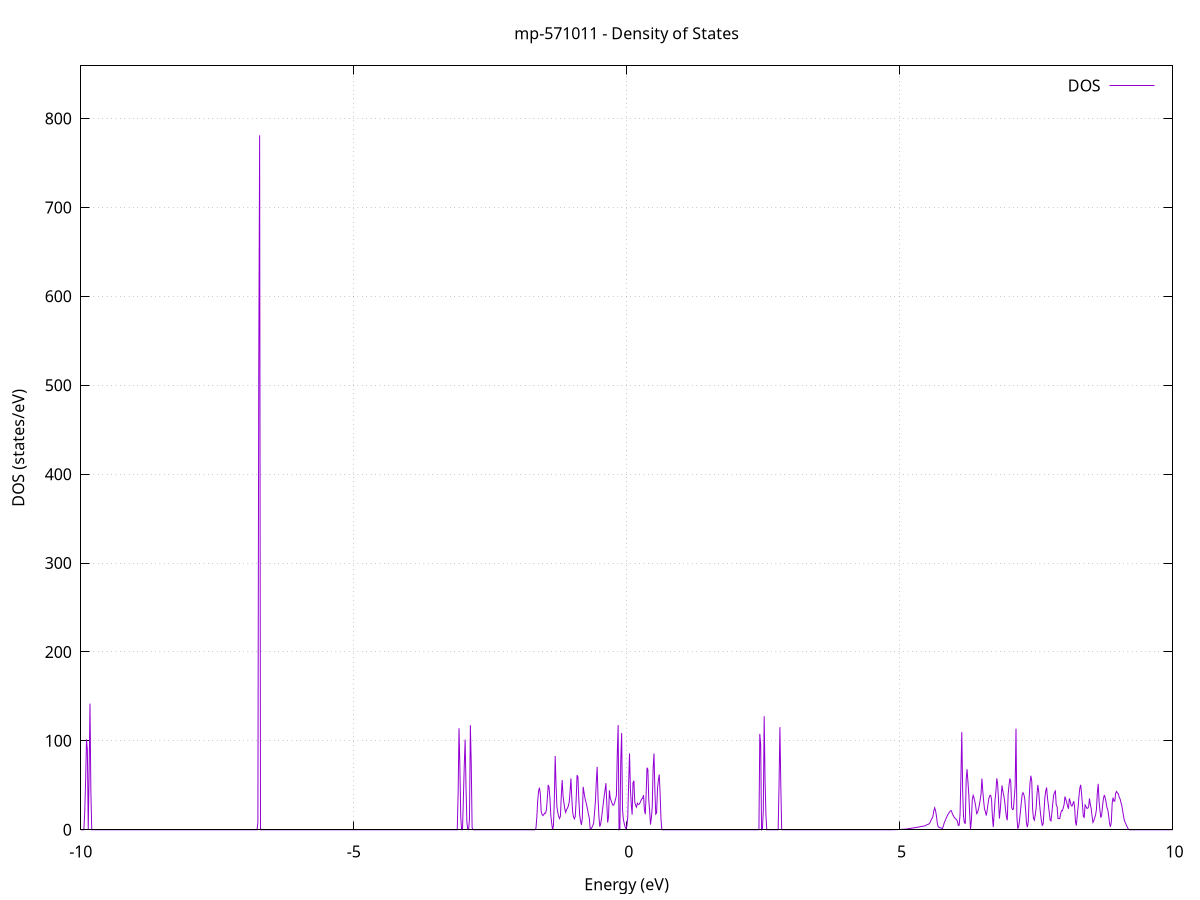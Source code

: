 set title 'mp-571011 - Density of States'
set xlabel 'Energy (eV)'
set ylabel 'DOS (states/eV)'
set grid
set xrange [-10:10]
set yrange [0:859.227]
set xzeroaxis lt -1
set terminal png size 800,600
set output 'mp-571011_dos_gnuplot.png'
plot '-' using 1:2 with lines title 'DOS'
-21.381400 0.000000
-21.365400 0.000000
-21.349400 0.000000
-21.333400 0.000000
-21.317300 0.000000
-21.301300 0.000000
-21.285300 0.000000
-21.269300 0.000000
-21.253300 0.000000
-21.237200 0.000000
-21.221200 0.000000
-21.205200 0.000000
-21.189200 0.000000
-21.173200 0.000000
-21.157100 0.000000
-21.141100 0.000000
-21.125100 0.000000
-21.109100 0.000000
-21.093100 0.000000
-21.077000 0.000000
-21.061000 0.000000
-21.045000 0.000000
-21.029000 0.000000
-21.013000 0.000000
-20.996900 0.000000
-20.980900 0.000000
-20.964900 0.000000
-20.948900 0.000000
-20.932900 0.000000
-20.916900 0.000000
-20.900800 0.000000
-20.884800 0.000000
-20.868800 0.000000
-20.852800 0.000000
-20.836800 0.000000
-20.820700 0.000000
-20.804700 0.000000
-20.788700 0.000000
-20.772700 0.000000
-20.756700 0.000000
-20.740600 0.000000
-20.724600 0.000000
-20.708600 0.000000
-20.692600 0.000000
-20.676600 0.000000
-20.660500 0.000000
-20.644500 0.000000
-20.628500 0.000000
-20.612500 0.000000
-20.596500 0.000000
-20.580400 0.000000
-20.564400 0.000000
-20.548400 0.000000
-20.532400 0.000000
-20.516400 0.000000
-20.500300 0.000000
-20.484300 0.000000
-20.468300 0.000000
-20.452300 0.000000
-20.436300 0.000000
-20.420300 0.000000
-20.404200 0.000000
-20.388200 0.000000
-20.372200 0.000000
-20.356200 0.000000
-20.340200 0.000000
-20.324100 0.000000
-20.308100 0.000000
-20.292100 0.000000
-20.276100 0.000000
-20.260100 0.000000
-20.244000 0.000000
-20.228000 0.000000
-20.212000 0.000000
-20.196000 0.000000
-20.180000 0.000000
-20.163900 0.000000
-20.147900 0.000000
-20.131900 0.000000
-20.115900 0.000000
-20.099900 0.000000
-20.083800 0.000000
-20.067800 0.000000
-20.051800 0.000000
-20.035800 0.000000
-20.019800 0.000000
-20.003700 0.000000
-19.987700 0.000000
-19.971700 0.000000
-19.955700 0.000000
-19.939700 0.000000
-19.923600 0.000000
-19.907600 0.000000
-19.891600 0.000000
-19.875600 0.000000
-19.859600 0.000000
-19.843600 0.000000
-19.827500 0.000000
-19.811500 0.000000
-19.795500 0.000000
-19.779500 0.000000
-19.763500 0.000000
-19.747400 0.000000
-19.731400 0.000000
-19.715400 0.000000
-19.699400 0.000000
-19.683400 0.000000
-19.667300 0.000000
-19.651300 0.000000
-19.635300 0.000000
-19.619300 0.000000
-19.603300 0.000000
-19.587200 0.000000
-19.571200 0.000000
-19.555200 0.000000
-19.539200 0.000000
-19.523200 0.000000
-19.507100 0.000000
-19.491100 0.000000
-19.475100 0.000000
-19.459100 0.000000
-19.443100 0.000000
-19.427000 0.000000
-19.411000 0.000000
-19.395000 0.000000
-19.379000 0.000000
-19.363000 0.000000
-19.347000 0.000000
-19.330900 0.000000
-19.314900 0.000000
-19.298900 0.000000
-19.282900 0.000000
-19.266900 0.000000
-19.250800 0.000000
-19.234800 0.000000
-19.218800 0.000000
-19.202800 0.000000
-19.186800 0.000000
-19.170700 0.000000
-19.154700 0.000000
-19.138700 0.000000
-19.122700 0.000000
-19.106700 0.000000
-19.090600 0.000000
-19.074600 0.000000
-19.058600 0.000000
-19.042600 0.000000
-19.026600 0.000000
-19.010500 0.000000
-18.994500 0.000000
-18.978500 0.000000
-18.962500 0.000000
-18.946500 0.000000
-18.930400 0.000000
-18.914400 0.000000
-18.898400 0.000000
-18.882400 0.000000
-18.866400 0.000000
-18.850300 0.000000
-18.834300 0.000000
-18.818300 0.000000
-18.802300 0.000000
-18.786300 0.000000
-18.770300 0.000000
-18.754200 0.000000
-18.738200 0.000000
-18.722200 0.000000
-18.706200 0.000000
-18.690200 0.000000
-18.674100 0.000000
-18.658100 0.000000
-18.642100 0.000000
-18.626100 0.000000
-18.610100 0.000000
-18.594000 0.000000
-18.578000 0.000000
-18.562000 0.000000
-18.546000 0.000000
-18.530000 0.000000
-18.513900 0.000000
-18.497900 0.000000
-18.481900 0.000000
-18.465900 0.000000
-18.449900 0.000000
-18.433800 0.000000
-18.417800 0.000000
-18.401800 0.000000
-18.385800 0.000000
-18.369800 0.000000
-18.353700 0.000000
-18.337700 0.000000
-18.321700 0.000000
-18.305700 0.000000
-18.289700 0.000000
-18.273600 0.000000
-18.257600 0.000000
-18.241600 0.000000
-18.225600 0.000000
-18.209600 0.000000
-18.193600 0.000000
-18.177500 0.000000
-18.161500 0.000000
-18.145500 0.000000
-18.129500 0.000000
-18.113500 0.000000
-18.097400 0.000000
-18.081400 0.000000
-18.065400 0.000000
-18.049400 0.000000
-18.033400 0.000000
-18.017300 0.000000
-18.001300 0.000000
-17.985300 0.000000
-17.969300 0.000000
-17.953300 0.000000
-17.937200 0.000000
-17.921200 0.000000
-17.905200 0.000000
-17.889200 0.000000
-17.873200 0.000000
-17.857100 0.000000
-17.841100 0.000000
-17.825100 0.000000
-17.809100 0.000000
-17.793100 0.000000
-17.777000 0.000000
-17.761000 0.000000
-17.745000 0.000000
-17.729000 0.000000
-17.713000 0.000000
-17.697000 0.000000
-17.680900 0.000000
-17.664900 0.000000
-17.648900 0.000000
-17.632900 0.000000
-17.616900 0.000000
-17.600800 0.000000
-17.584800 0.000000
-17.568800 0.000000
-17.552800 0.000000
-17.536800 0.000000
-17.520700 0.000000
-17.504700 0.000000
-17.488700 0.000000
-17.472700 0.000000
-17.456700 0.000000
-17.440600 0.000000
-17.424600 0.000000
-17.408600 0.000000
-17.392600 0.000000
-17.376600 0.000000
-17.360500 0.000000
-17.344500 0.000000
-17.328500 0.000000
-17.312500 0.000000
-17.296500 0.000000
-17.280400 0.000000
-17.264400 0.000000
-17.248400 0.000000
-17.232400 0.000000
-17.216400 0.000000
-17.200300 0.000000
-17.184300 0.000000
-17.168300 0.000000
-17.152300 0.000000
-17.136300 0.000000
-17.120300 0.000000
-17.104200 0.000000
-17.088200 0.000000
-17.072200 0.000000
-17.056200 0.000000
-17.040200 0.000000
-17.024100 0.000000
-17.008100 0.000000
-16.992100 0.000000
-16.976100 0.000000
-16.960100 0.000000
-16.944000 0.000000
-16.928000 0.000000
-16.912000 0.000000
-16.896000 0.000000
-16.880000 0.000000
-16.863900 0.000000
-16.847900 0.000000
-16.831900 0.000000
-16.815900 0.000000
-16.799900 0.000000
-16.783800 0.000000
-16.767800 0.000000
-16.751800 0.000000
-16.735800 0.000000
-16.719800 0.000000
-16.703700 0.000000
-16.687700 0.000000
-16.671700 0.000000
-16.655700 0.000000
-16.639700 0.000000
-16.623700 0.000000
-16.607600 0.000000
-16.591600 0.000000
-16.575600 0.000000
-16.559600 0.000000
-16.543600 0.000000
-16.527500 0.000000
-16.511500 0.000000
-16.495500 0.000000
-16.479500 0.000000
-16.463500 0.000000
-16.447400 0.000000
-16.431400 0.000000
-16.415400 0.000000
-16.399400 0.000000
-16.383400 0.000000
-16.367300 0.000000
-16.351300 0.000000
-16.335300 0.000000
-16.319300 0.000000
-16.303300 0.000000
-16.287200 0.000000
-16.271200 0.000000
-16.255200 0.000000
-16.239200 0.000000
-16.223200 0.000000
-16.207100 0.000000
-16.191100 0.000000
-16.175100 0.000000
-16.159100 0.000000
-16.143100 0.000000
-16.127000 0.000000
-16.111000 0.000000
-16.095000 0.000000
-16.079000 0.000000
-16.063000 0.000000
-16.047000 0.000000
-16.030900 0.000000
-16.014900 0.000000
-15.998900 0.000000
-15.982900 0.000000
-15.966900 0.000000
-15.950800 0.000000
-15.934800 0.000000
-15.918800 0.000000
-15.902800 0.000000
-15.886800 0.000000
-15.870700 0.000000
-15.854700 0.000000
-15.838700 0.000000
-15.822700 0.000000
-15.806700 0.000000
-15.790600 0.000000
-15.774600 0.000000
-15.758600 0.000000
-15.742600 0.000000
-15.726600 0.000000
-15.710500 0.000000
-15.694500 0.000000
-15.678500 0.000000
-15.662500 0.000000
-15.646500 0.000000
-15.630400 0.000000
-15.614400 0.000000
-15.598400 0.000000
-15.582400 0.000000
-15.566400 0.000000
-15.550400 0.000000
-15.534300 0.000000
-15.518300 0.000000
-15.502300 0.000000
-15.486300 0.000000
-15.470300 0.000000
-15.454200 0.000000
-15.438200 0.000000
-15.422200 0.000000
-15.406200 0.000000
-15.390200 0.000000
-15.374100 0.000000
-15.358100 0.000000
-15.342100 0.000000
-15.326100 0.000000
-15.310100 0.000000
-15.294000 0.000000
-15.278000 0.000000
-15.262000 0.000000
-15.246000 0.000000
-15.230000 0.000000
-15.213900 0.000000
-15.197900 0.000000
-15.181900 0.000000
-15.165900 0.000000
-15.149900 0.000000
-15.133800 0.000000
-15.117800 0.000000
-15.101800 0.000000
-15.085800 0.000000
-15.069800 0.000000
-15.053700 0.000000
-15.037700 0.000000
-15.021700 0.000000
-15.005700 0.000000
-14.989700 0.000000
-14.973700 0.000000
-14.957600 0.000000
-14.941600 0.000000
-14.925600 0.000000
-14.909600 0.000000
-14.893600 0.000000
-14.877500 0.000000
-14.861500 0.000000
-14.845500 0.000000
-14.829500 0.000000
-14.813500 0.000000
-14.797400 0.000000
-14.781400 0.000000
-14.765400 0.000000
-14.749400 0.000000
-14.733400 0.000000
-14.717300 0.000000
-14.701300 0.000000
-14.685300 0.000000
-14.669300 0.000000
-14.653300 0.000000
-14.637200 0.000000
-14.621200 0.000000
-14.605200 0.000000
-14.589200 0.000000
-14.573200 0.000000
-14.557100 0.000000
-14.541100 0.000000
-14.525100 0.000000
-14.509100 0.000000
-14.493100 0.000000
-14.477100 0.000000
-14.461000 0.000000
-14.445000 0.000000
-14.429000 0.000000
-14.413000 0.000000
-14.397000 0.000000
-14.380900 0.000000
-14.364900 0.000000
-14.348900 0.000000
-14.332900 0.000000
-14.316900 0.000000
-14.300800 0.000000
-14.284800 0.000000
-14.268800 0.000000
-14.252800 0.000000
-14.236800 0.000000
-14.220700 0.000000
-14.204700 0.000000
-14.188700 0.000000
-14.172700 0.000000
-14.156700 0.000000
-14.140600 0.000000
-14.124600 0.000000
-14.108600 0.000000
-14.092600 0.000000
-14.076600 0.000000
-14.060500 0.000000
-14.044500 0.000000
-14.028500 0.000000
-14.012500 0.000000
-13.996500 0.000000
-13.980400 0.000000
-13.964400 0.000000
-13.948400 0.000000
-13.932400 0.000000
-13.916400 0.000000
-13.900400 0.000000
-13.884300 0.000000
-13.868300 0.000000
-13.852300 0.000000
-13.836300 0.000000
-13.820300 0.000000
-13.804200 0.000000
-13.788200 0.000000
-13.772200 0.000000
-13.756200 0.000000
-13.740200 0.000000
-13.724100 0.000000
-13.708100 0.000000
-13.692100 0.000000
-13.676100 0.000000
-13.660100 0.000000
-13.644000 0.000000
-13.628000 0.000000
-13.612000 0.000000
-13.596000 0.000000
-13.580000 0.000000
-13.563900 0.000000
-13.547900 0.000000
-13.531900 0.000000
-13.515900 0.000000
-13.499900 0.000000
-13.483800 0.000000
-13.467800 0.000000
-13.451800 0.000000
-13.435800 0.000000
-13.419800 0.000000
-13.403800 0.000000
-13.387700 0.000000
-13.371700 0.000000
-13.355700 0.000000
-13.339700 0.000000
-13.323700 0.000000
-13.307600 0.000000
-13.291600 0.000000
-13.275600 0.000000
-13.259600 0.000000
-13.243600 0.000000
-13.227500 0.000000
-13.211500 0.000000
-13.195500 0.000000
-13.179500 0.000000
-13.163500 0.000000
-13.147400 0.000000
-13.131400 0.000000
-13.115400 0.000000
-13.099400 0.000000
-13.083400 0.000000
-13.067300 0.000000
-13.051300 0.000000
-13.035300 0.000000
-13.019300 0.000000
-13.003300 0.000000
-12.987200 0.000000
-12.971200 0.000000
-12.955200 0.000000
-12.939200 0.000000
-12.923200 0.000000
-12.907100 0.000000
-12.891100 0.000000
-12.875100 0.000000
-12.859100 0.000000
-12.843100 0.000000
-12.827100 0.000000
-12.811000 0.000000
-12.795000 0.000000
-12.779000 0.000000
-12.763000 0.000000
-12.747000 0.000000
-12.730900 0.000000
-12.714900 0.000000
-12.698900 0.000000
-12.682900 0.000000
-12.666900 0.000000
-12.650800 0.000000
-12.634800 0.000000
-12.618800 0.000000
-12.602800 0.000000
-12.586800 0.000000
-12.570700 0.000000
-12.554700 0.000000
-12.538700 0.000000
-12.522700 0.000000
-12.506700 0.000000
-12.490600 0.000000
-12.474600 0.000000
-12.458600 0.000000
-12.442600 0.000000
-12.426600 0.000000
-12.410500 0.000000
-12.394500 0.000000
-12.378500 0.000000
-12.362500 0.000000
-12.346500 0.000000
-12.330500 0.000000
-12.314400 0.000000
-12.298400 0.000000
-12.282400 0.000000
-12.266400 0.000000
-12.250400 0.000000
-12.234300 0.000000
-12.218300 0.000000
-12.202300 0.000000
-12.186300 0.000000
-12.170300 0.000000
-12.154200 0.000000
-12.138200 0.000000
-12.122200 0.000000
-12.106200 0.000000
-12.090200 0.000000
-12.074100 0.000000
-12.058100 0.000000
-12.042100 0.000000
-12.026100 0.000000
-12.010100 0.000000
-11.994000 0.000000
-11.978000 0.000000
-11.962000 0.000000
-11.946000 0.000000
-11.930000 0.000000
-11.913900 0.000000
-11.897900 0.000000
-11.881900 0.340200
-11.865900 18.122100
-11.849900 94.670900
-11.833800 155.824100
-11.817800 0.000000
-11.801800 0.000000
-11.785800 0.000000
-11.769800 0.000000
-11.753800 0.000000
-11.737700 0.000000
-11.721700 0.000000
-11.705700 3.821600
-11.689700 16.307500
-11.673700 67.598600
-11.657600 89.570800
-11.641600 52.853900
-11.625600 0.000000
-11.609600 71.795300
-11.593600 147.942100
-11.577500 49.098100
-11.561500 3.766700
-11.545500 0.000000
-11.529500 0.000000
-11.513500 0.000000
-11.497400 0.000000
-11.481400 0.000000
-11.465400 0.000000
-11.449400 0.000000
-11.433400 0.000000
-11.417300 0.000000
-11.401300 0.000000
-11.385300 0.000000
-11.369300 0.000000
-11.353300 0.000000
-11.337200 0.000000
-11.321200 0.000000
-11.305200 0.000000
-11.289200 0.000000
-11.273200 0.000000
-11.257200 0.000000
-11.241100 0.000000
-11.225100 0.000000
-11.209100 0.000000
-11.193100 0.000000
-11.177100 0.000000
-11.161000 0.000000
-11.145000 0.000000
-11.129000 0.000000
-11.113000 0.000000
-11.097000 0.000000
-11.080900 0.000000
-11.064900 0.000000
-11.048900 0.000000
-11.032900 0.000000
-11.016900 0.000000
-11.000800 0.000000
-10.984800 0.000000
-10.968800 0.000000
-10.952800 0.000000
-10.936800 0.000000
-10.920700 0.000000
-10.904700 0.000000
-10.888700 0.000000
-10.872700 0.000000
-10.856700 20.742600
-10.840600 87.903500
-10.824600 44.946300
-10.808600 42.568700
-10.792600 30.818500
-10.776600 5.530400
-10.760500 0.000000
-10.744500 0.000000
-10.728500 11.581400
-10.712500 61.465700
-10.696500 99.021400
-10.680500 66.083800
-10.664400 6.446600
-10.648400 0.000000
-10.632400 0.000000
-10.616400 0.000000
-10.600400 0.000000
-10.584300 0.000000
-10.568300 0.000000
-10.552300 0.000000
-10.536300 0.000000
-10.520300 0.000000
-10.504200 0.000000
-10.488200 0.000000
-10.472200 0.000000
-10.456200 0.000000
-10.440200 0.000000
-10.424100 0.000000
-10.408100 0.000000
-10.392100 0.000000
-10.376100 0.000000
-10.360100 0.000000
-10.344000 0.000000
-10.328000 0.000000
-10.312000 0.000000
-10.296000 0.000000
-10.280000 0.000000
-10.263900 0.000000
-10.247900 0.000000
-10.231900 0.000000
-10.215900 8.001300
-10.199900 110.315300
-10.183800 141.285300
-10.167800 0.000000
-10.151800 0.000000
-10.135800 0.000000
-10.119800 0.000000
-10.103800 0.000000
-10.087700 0.000000
-10.071700 0.000000
-10.055700 0.000000
-10.039700 0.000000
-10.023700 0.000000
-10.007600 0.000000
-9.991600 0.000000
-9.975600 0.000000
-9.959600 0.000000
-9.943600 0.000000
-9.927500 20.317000
-9.911500 55.336600
-9.895500 101.719900
-9.879500 89.845700
-9.863500 0.046800
-9.847400 65.621400
-9.831400 141.885900
-9.815400 43.179300
-9.799400 0.000000
-9.783400 0.000000
-9.767300 0.000000
-9.751300 0.000000
-9.735300 0.000000
-9.719300 0.000000
-9.703300 0.000000
-9.687200 0.000000
-9.671200 0.000000
-9.655200 0.000000
-9.639200 0.000000
-9.623200 0.000000
-9.607200 0.000000
-9.591100 0.000000
-9.575100 0.000000
-9.559100 0.000000
-9.543100 0.000000
-9.527100 0.000000
-9.511000 0.000000
-9.495000 0.000000
-9.479000 0.000000
-9.463000 0.000000
-9.447000 0.000000
-9.430900 0.000000
-9.414900 0.000000
-9.398900 0.000000
-9.382900 0.000000
-9.366900 0.000000
-9.350800 0.000000
-9.334800 0.000000
-9.318800 0.000000
-9.302800 0.000000
-9.286800 0.000000
-9.270700 0.000000
-9.254700 0.000000
-9.238700 0.000000
-9.222700 0.000000
-9.206700 0.000000
-9.190600 0.000000
-9.174600 0.000000
-9.158600 0.000000
-9.142600 0.000000
-9.126600 0.000000
-9.110500 0.000000
-9.094500 0.000000
-9.078500 0.000000
-9.062500 0.000000
-9.046500 0.000000
-9.030500 0.000000
-9.014400 0.000000
-8.998400 0.000000
-8.982400 0.000000
-8.966400 0.000000
-8.950400 0.000000
-8.934300 0.000000
-8.918300 0.000000
-8.902300 0.000000
-8.886300 0.000000
-8.870300 0.000000
-8.854200 0.000000
-8.838200 0.000000
-8.822200 0.000000
-8.806200 0.000000
-8.790200 0.000000
-8.774100 0.000000
-8.758100 0.000000
-8.742100 0.000000
-8.726100 0.000000
-8.710100 0.000000
-8.694000 0.000000
-8.678000 0.000000
-8.662000 0.000000
-8.646000 0.000000
-8.630000 0.000000
-8.613900 0.000000
-8.597900 0.000000
-8.581900 0.000000
-8.565900 0.000000
-8.549900 0.000000
-8.533900 0.000000
-8.517800 0.000000
-8.501800 0.000000
-8.485800 0.000000
-8.469800 0.000000
-8.453800 0.000000
-8.437700 0.000000
-8.421700 0.000000
-8.405700 0.000000
-8.389700 0.000000
-8.373700 0.000000
-8.357600 0.000000
-8.341600 0.000000
-8.325600 0.000000
-8.309600 0.000000
-8.293600 0.000000
-8.277500 0.000000
-8.261500 0.000000
-8.245500 0.000000
-8.229500 0.000000
-8.213500 0.000000
-8.197400 0.000000
-8.181400 0.000000
-8.165400 0.000000
-8.149400 0.000000
-8.133400 0.000000
-8.117300 0.000000
-8.101300 0.000000
-8.085300 0.000000
-8.069300 0.000000
-8.053300 0.000000
-8.037200 0.000000
-8.021200 0.000000
-8.005200 0.000000
-7.989200 0.000000
-7.973200 0.000000
-7.957200 0.000000
-7.941100 0.000000
-7.925100 0.000000
-7.909100 0.000000
-7.893100 0.000000
-7.877100 0.000000
-7.861000 0.000000
-7.845000 0.000000
-7.829000 0.000000
-7.813000 0.000000
-7.797000 0.000000
-7.780900 0.000000
-7.764900 0.000000
-7.748900 0.000000
-7.732900 0.000000
-7.716900 0.000000
-7.700800 0.000000
-7.684800 0.000000
-7.668800 0.000000
-7.652800 0.000000
-7.636800 0.000000
-7.620700 0.000000
-7.604700 0.000000
-7.588700 0.000000
-7.572700 0.000000
-7.556700 0.000000
-7.540600 0.000000
-7.524600 0.000000
-7.508600 0.000000
-7.492600 0.000000
-7.476600 0.000000
-7.460600 0.000000
-7.444500 0.000000
-7.428500 0.000000
-7.412500 0.000000
-7.396500 0.000000
-7.380500 0.000000
-7.364400 0.000000
-7.348400 0.000000
-7.332400 0.000000
-7.316400 0.000000
-7.300400 0.000000
-7.284300 0.000000
-7.268300 0.000000
-7.252300 0.000000
-7.236300 0.000000
-7.220300 0.000000
-7.204200 0.000000
-7.188200 0.000000
-7.172200 0.000000
-7.156200 0.000000
-7.140200 0.000000
-7.124100 0.000000
-7.108100 0.000000
-7.092100 0.000000
-7.076100 0.000000
-7.060100 0.000000
-7.044000 0.000000
-7.028000 0.000000
-7.012000 0.000000
-6.996000 0.000000
-6.980000 0.000000
-6.963900 0.000000
-6.947900 0.000000
-6.931900 0.000000
-6.915900 0.000000
-6.899900 0.000000
-6.883900 0.000000
-6.867800 0.000000
-6.851800 0.000000
-6.835800 0.000000
-6.819800 0.000000
-6.803800 0.000000
-6.787700 0.000000
-6.771700 0.000000
-6.755700 8.379800
-6.739700 520.079300
-6.723700 781.115700
-6.707600 0.000000
-6.691600 0.000000
-6.675600 0.000000
-6.659600 0.000000
-6.643600 0.000000
-6.627500 0.000000
-6.611500 0.000000
-6.595500 0.000000
-6.579500 0.000000
-6.563500 0.000000
-6.547400 0.000000
-6.531400 0.000000
-6.515400 0.000000
-6.499400 0.000000
-6.483400 0.000000
-6.467300 0.000000
-6.451300 0.000000
-6.435300 0.000000
-6.419300 0.000000
-6.403300 0.000000
-6.387300 0.000000
-6.371200 0.000000
-6.355200 0.000000
-6.339200 0.000000
-6.323200 0.000000
-6.307200 0.000000
-6.291100 0.000000
-6.275100 0.000000
-6.259100 0.000000
-6.243100 0.000000
-6.227100 0.000000
-6.211000 0.000000
-6.195000 0.000000
-6.179000 0.000000
-6.163000 0.000000
-6.147000 0.000000
-6.130900 0.000000
-6.114900 0.000000
-6.098900 0.000000
-6.082900 0.000000
-6.066900 0.000000
-6.050800 0.000000
-6.034800 0.000000
-6.018800 0.000000
-6.002800 0.000000
-5.986800 0.000000
-5.970700 0.000000
-5.954700 0.000000
-5.938700 0.000000
-5.922700 0.000000
-5.906700 0.000000
-5.890600 0.000000
-5.874600 0.000000
-5.858600 0.000000
-5.842600 0.000000
-5.826600 0.000000
-5.810600 0.000000
-5.794500 0.000000
-5.778500 0.000000
-5.762500 0.000000
-5.746500 0.000000
-5.730500 0.000000
-5.714400 0.000000
-5.698400 0.000000
-5.682400 0.000000
-5.666400 0.000000
-5.650400 0.000000
-5.634300 0.000000
-5.618300 0.000000
-5.602300 0.000000
-5.586300 0.000000
-5.570300 0.000000
-5.554200 0.000000
-5.538200 0.000000
-5.522200 0.000000
-5.506200 0.000000
-5.490200 0.000000
-5.474100 0.000000
-5.458100 0.000000
-5.442100 0.000000
-5.426100 0.000000
-5.410100 0.000000
-5.394000 0.000000
-5.378000 0.000000
-5.362000 0.000000
-5.346000 0.000000
-5.330000 0.000000
-5.314000 0.000000
-5.297900 0.000000
-5.281900 0.000000
-5.265900 0.000000
-5.249900 0.000000
-5.233900 0.000000
-5.217800 0.000000
-5.201800 0.000000
-5.185800 0.000000
-5.169800 0.000000
-5.153800 0.000000
-5.137700 0.000000
-5.121700 0.000000
-5.105700 0.000000
-5.089700 0.000000
-5.073700 0.000000
-5.057600 0.000000
-5.041600 0.000000
-5.025600 0.000000
-5.009600 0.000000
-4.993600 0.000000
-4.977500 0.000000
-4.961500 0.000000
-4.945500 0.000000
-4.929500 0.000000
-4.913500 0.000000
-4.897400 0.000000
-4.881400 0.000000
-4.865400 0.000000
-4.849400 0.000000
-4.833400 0.000000
-4.817300 0.000000
-4.801300 0.000000
-4.785300 0.000000
-4.769300 0.000000
-4.753300 0.000000
-4.737300 0.000000
-4.721200 0.000000
-4.705200 0.000000
-4.689200 0.000000
-4.673200 0.000000
-4.657200 0.000000
-4.641100 0.000000
-4.625100 0.000000
-4.609100 0.000000
-4.593100 0.000000
-4.577100 0.000000
-4.561000 0.000000
-4.545000 0.000000
-4.529000 0.000000
-4.513000 0.000000
-4.497000 0.000000
-4.480900 0.000000
-4.464900 0.000000
-4.448900 0.000000
-4.432900 0.000000
-4.416900 0.000000
-4.400800 0.000000
-4.384800 0.000000
-4.368800 0.000000
-4.352800 0.000000
-4.336800 0.000000
-4.320700 0.000000
-4.304700 0.000000
-4.288700 0.000000
-4.272700 0.000000
-4.256700 0.000000
-4.240700 0.000000
-4.224600 0.000000
-4.208600 0.000000
-4.192600 0.000000
-4.176600 0.000000
-4.160600 0.000000
-4.144500 0.000000
-4.128500 0.000000
-4.112500 0.000000
-4.096500 0.000000
-4.080500 0.000000
-4.064400 0.000000
-4.048400 0.000000
-4.032400 0.000000
-4.016400 0.000000
-4.000400 0.000000
-3.984300 0.000000
-3.968300 0.000000
-3.952300 0.000000
-3.936300 0.000000
-3.920300 0.000000
-3.904200 0.000000
-3.888200 0.000000
-3.872200 0.000000
-3.856200 0.000000
-3.840200 0.000000
-3.824100 0.000000
-3.808100 0.000000
-3.792100 0.000000
-3.776100 0.000000
-3.760100 0.000000
-3.744000 0.000000
-3.728000 0.000000
-3.712000 0.000000
-3.696000 0.000000
-3.680000 0.000000
-3.664000 0.000000
-3.647900 0.000000
-3.631900 0.000000
-3.615900 0.000000
-3.599900 0.000000
-3.583900 0.000000
-3.567800 0.000000
-3.551800 0.000000
-3.535800 0.000000
-3.519800 0.000000
-3.503800 0.000000
-3.487700 0.000000
-3.471700 0.000000
-3.455700 0.000000
-3.439700 0.000000
-3.423700 0.000000
-3.407600 0.000000
-3.391600 0.000000
-3.375600 0.000000
-3.359600 0.000000
-3.343600 0.000000
-3.327500 0.000000
-3.311500 0.000000
-3.295500 0.000000
-3.279500 0.000000
-3.263500 0.000000
-3.247400 0.000000
-3.231400 0.000000
-3.215400 0.000000
-3.199400 0.000000
-3.183400 0.000000
-3.167300 0.000000
-3.151300 0.000000
-3.135300 0.000000
-3.119300 0.000000
-3.103300 0.000000
-3.087300 40.268900
-3.071200 114.262400
-3.055200 71.152800
-3.039200 14.224600
-3.023200 0.000000
-3.007200 0.000000
-2.991100 35.142700
-2.975100 71.601400
-2.959100 101.479800
-2.943100 48.943000
-2.927100 9.226900
-2.911000 0.368800
-2.895000 0.000000
-2.879000 12.646100
-2.863000 117.684800
-2.847000 74.102600
-2.830900 2.408400
-2.814900 0.000000
-2.798900 0.000000
-2.782900 0.000000
-2.766900 0.000000
-2.750800 0.000000
-2.734800 0.000000
-2.718800 0.000000
-2.702800 0.000000
-2.686800 0.000000
-2.670700 0.000000
-2.654700 0.000000
-2.638700 0.000000
-2.622700 0.000000
-2.606700 0.000000
-2.590700 0.000000
-2.574600 0.000000
-2.558600 0.000000
-2.542600 0.000000
-2.526600 0.000000
-2.510600 0.000000
-2.494500 0.000000
-2.478500 0.000000
-2.462500 0.000000
-2.446500 0.000000
-2.430500 0.000000
-2.414400 0.000000
-2.398400 0.000000
-2.382400 0.000000
-2.366400 0.000000
-2.350400 0.000000
-2.334300 0.000000
-2.318300 0.000000
-2.302300 0.000000
-2.286300 0.000000
-2.270300 0.000000
-2.254200 0.000000
-2.238200 0.000000
-2.222200 0.000000
-2.206200 0.000000
-2.190200 0.000000
-2.174100 0.000000
-2.158100 0.000000
-2.142100 0.000000
-2.126100 0.000000
-2.110100 0.000000
-2.094000 0.000000
-2.078000 0.000000
-2.062000 0.000000
-2.046000 0.000000
-2.030000 0.000000
-2.014000 0.000000
-1.997900 0.000000
-1.981900 0.000000
-1.965900 0.000000
-1.949900 0.000000
-1.933900 0.000000
-1.917800 0.000000
-1.901800 0.000000
-1.885800 0.000000
-1.869800 0.000000
-1.853800 0.000000
-1.837700 0.000000
-1.821700 0.000000
-1.805700 0.000000
-1.789700 0.000000
-1.773700 0.000000
-1.757600 0.000000
-1.741600 0.000000
-1.725600 0.000000
-1.709600 0.000000
-1.693600 0.000000
-1.677500 0.000000
-1.661500 1.765300
-1.645500 14.144300
-1.629500 32.530600
-1.613500 43.166600
-1.597400 47.379800
-1.581400 39.883500
-1.565400 20.460700
-1.549400 17.437000
-1.533400 15.963500
-1.517400 17.010800
-1.501300 18.799900
-1.485300 18.650600
-1.469300 22.775200
-1.453300 35.049400
-1.437300 50.503500
-1.421200 47.648500
-1.405200 35.772800
-1.389200 16.022600
-1.373200 7.625300
-1.357200 0.000000
-1.341100 4.600100
-1.325100 32.824500
-1.309100 82.936600
-1.293100 50.192000
-1.277100 25.603000
-1.261000 19.463400
-1.245000 15.080700
-1.229000 12.659400
-1.213000 15.467400
-1.197000 38.655000
-1.180900 55.912800
-1.164900 37.994100
-1.148900 30.005800
-1.132900 23.404400
-1.116900 19.492300
-1.100800 22.658400
-1.084800 24.331200
-1.068800 26.525300
-1.052800 30.931900
-1.036800 42.651800
-1.020700 57.744500
-1.004700 35.287600
-0.988700 19.792500
-0.972700 14.373800
-0.956700 12.276900
-0.940700 15.299400
-0.924600 34.191500
-0.908600 61.390000
-0.892600 59.432200
-0.876600 34.431800
-0.860600 16.703500
-0.844500 9.573400
-0.828500 5.563100
-0.812500 12.559500
-0.796500 48.321600
-0.780500 41.840200
-0.764400 35.915300
-0.748400 31.938600
-0.732400 27.756400
-0.716400 22.844300
-0.700400 17.673000
-0.684300 13.353400
-0.668300 1.434500
-0.652300 1.075600
-0.636300 2.596300
-0.620300 4.776400
-0.604200 7.615900
-0.588200 19.333900
-0.572200 32.033900
-0.556200 53.809100
-0.540200 70.722300
-0.524100 36.466500
-0.508100 14.998700
-0.492100 3.588600
-0.476100 6.538200
-0.460100 13.037100
-0.444100 21.236300
-0.428000 29.613100
-0.412000 37.807600
-0.396000 44.453400
-0.380000 52.379700
-0.364000 30.578500
-0.347900 8.171600
-0.331900 14.430500
-0.315900 44.420700
-0.299900 35.352600
-0.283900 32.703600
-0.267800 29.818600
-0.251800 27.633200
-0.235800 27.889000
-0.219800 30.625000
-0.203800 34.254900
-0.187700 38.686000
-0.171700 85.192500
-0.155700 117.750300
-0.139700 0.005200
-0.123700 0.691700
-0.107600 78.420200
-0.091600 108.874500
-0.075600 22.807100
-0.059600 11.647200
-0.043600 6.743100
-0.027500 3.170800
-0.011500 1.281700
0.004500 4.269500
0.020500 14.480800
0.036500 51.907000
0.052600 85.820200
0.068600 46.478100
0.084600 28.303300
0.100600 17.070400
0.116600 53.021900
0.132600 55.144600
0.148700 31.300200
0.164700 27.303800
0.180700 25.385500
0.196700 29.850100
0.212700 28.494100
0.228800 28.652200
0.244800 30.318400
0.260800 32.711800
0.276800 34.539500
0.292800 35.668000
0.308900 38.927900
0.324900 22.739200
0.340900 17.479800
0.356900 39.804300
0.372900 69.823600
0.389000 67.896400
0.405000 33.731100
0.421000 21.204600
0.437000 5.855300
0.453000 13.544300
0.469100 26.189500
0.485100 68.989300
0.501100 85.841300
0.517100 44.626000
0.533100 17.608600
0.549200 19.004800
0.565200 46.599400
0.581200 55.951600
0.597200 62.182400
0.613200 40.686200
0.629200 11.740800
0.645300 0.000000
0.661300 0.000000
0.677300 0.000000
0.693300 0.000000
0.709300 0.000000
0.725400 0.000000
0.741400 0.000000
0.757400 0.000000
0.773400 0.000000
0.789400 0.000000
0.805500 0.000000
0.821500 0.000000
0.837500 0.000000
0.853500 0.000000
0.869500 0.000000
0.885600 0.000000
0.901600 0.000000
0.917600 0.000000
0.933600 0.000000
0.949600 0.000000
0.965700 0.000000
0.981700 0.000000
0.997700 0.000000
1.013700 0.000000
1.029700 0.000000
1.045800 0.000000
1.061800 0.000000
1.077800 0.000000
1.093800 0.000000
1.109800 0.000000
1.125900 0.000000
1.141900 0.000000
1.157900 0.000000
1.173900 0.000000
1.189900 0.000000
1.205900 0.000000
1.222000 0.000000
1.238000 0.000000
1.254000 0.000000
1.270000 0.000000
1.286000 0.000000
1.302100 0.000000
1.318100 0.000000
1.334100 0.000000
1.350100 0.000000
1.366100 0.000000
1.382200 0.000000
1.398200 0.000000
1.414200 0.000000
1.430200 0.000000
1.446200 0.000000
1.462300 0.000000
1.478300 0.000000
1.494300 0.000000
1.510300 0.000000
1.526300 0.000000
1.542400 0.000000
1.558400 0.000000
1.574400 0.000000
1.590400 0.000000
1.606400 0.000000
1.622500 0.000000
1.638500 0.000000
1.654500 0.000000
1.670500 0.000000
1.686500 0.000000
1.702500 0.000000
1.718600 0.000000
1.734600 0.000000
1.750600 0.000000
1.766600 0.000000
1.782600 0.000000
1.798700 0.000000
1.814700 0.000000
1.830700 0.000000
1.846700 0.000000
1.862700 0.000000
1.878800 0.000000
1.894800 0.000000
1.910800 0.000000
1.926800 0.000000
1.942800 0.000000
1.958900 0.000000
1.974900 0.000000
1.990900 0.000000
2.006900 0.000000
2.022900 0.000000
2.039000 0.000000
2.055000 0.000000
2.071000 0.000000
2.087000 0.000000
2.103000 0.000000
2.119100 0.000000
2.135100 0.000000
2.151100 0.000000
2.167100 0.000000
2.183100 0.000000
2.199200 0.000000
2.215200 0.000000
2.231200 0.000000
2.247200 0.000000
2.263200 0.000000
2.279200 0.000000
2.295300 0.000000
2.311300 0.000000
2.327300 0.000000
2.343300 0.000000
2.359300 0.000000
2.375400 0.000000
2.391400 0.000000
2.407400 0.000000
2.423400 0.000000
2.439400 107.858000
2.455500 95.482900
2.471500 0.000000
2.487500 1.192700
2.503500 21.614700
2.519500 127.706500
2.535600 55.946900
2.551600 16.639800
2.567600 0.000000
2.583600 0.000000
2.599600 0.000000
2.615700 0.000000
2.631700 0.000000
2.647700 0.000000
2.663700 0.000000
2.679700 0.000000
2.695800 0.000000
2.711800 0.000000
2.727800 0.000000
2.743800 0.000000
2.759800 0.000000
2.775800 0.000000
2.791900 50.167200
2.807900 115.423900
2.823900 51.709600
2.839900 0.202800
2.855900 0.000000
2.872000 0.000000
2.888000 0.000000
2.904000 0.000000
2.920000 0.000000
2.936000 0.000000
2.952100 0.000000
2.968100 0.000000
2.984100 0.000000
3.000100 0.000000
3.016100 0.000000
3.032200 0.000000
3.048200 0.000000
3.064200 0.000000
3.080200 0.000000
3.096200 0.000000
3.112300 0.000000
3.128300 0.000000
3.144300 0.000000
3.160300 0.000000
3.176300 0.000000
3.192400 0.000000
3.208400 0.000000
3.224400 0.000000
3.240400 0.000000
3.256400 0.000000
3.272500 0.000000
3.288500 0.000000
3.304500 0.000000
3.320500 0.000000
3.336500 0.000000
3.352500 0.000000
3.368600 0.000000
3.384600 0.000000
3.400600 0.000000
3.416600 0.000000
3.432600 0.000000
3.448700 0.000000
3.464700 0.000000
3.480700 0.000000
3.496700 0.000000
3.512700 0.000000
3.528800 0.000000
3.544800 0.000000
3.560800 0.000000
3.576800 0.000000
3.592800 0.000000
3.608900 0.000000
3.624900 0.000000
3.640900 0.000000
3.656900 0.000000
3.672900 0.000000
3.689000 0.000000
3.705000 0.000000
3.721000 0.000000
3.737000 0.000000
3.753000 0.000000
3.769100 0.000000
3.785100 0.000000
3.801100 0.000000
3.817100 0.000000
3.833100 0.000000
3.849100 0.000000
3.865200 0.000000
3.881200 0.000000
3.897200 0.000000
3.913200 0.000000
3.929200 0.000000
3.945300 0.000000
3.961300 0.000000
3.977300 0.000000
3.993300 0.000000
4.009300 0.000000
4.025400 0.000000
4.041400 0.000000
4.057400 0.000000
4.073400 0.000000
4.089400 0.000000
4.105500 0.000000
4.121500 0.000000
4.137500 0.000000
4.153500 0.000000
4.169500 0.000000
4.185600 0.000000
4.201600 0.000000
4.217600 0.000000
4.233600 0.000000
4.249600 0.000000
4.265700 0.000000
4.281700 0.000000
4.297700 0.000000
4.313700 0.000000
4.329700 0.000000
4.345800 0.000000
4.361800 0.000000
4.377800 0.000000
4.393800 0.000000
4.409800 0.000000
4.425800 0.000000
4.441900 0.000000
4.457900 0.000000
4.473900 0.000000
4.489900 0.000000
4.505900 0.000000
4.522000 0.000000
4.538000 0.000000
4.554000 0.000000
4.570000 0.000000
4.586000 0.000000
4.602100 0.000000
4.618100 0.000000
4.634100 0.000000
4.650100 0.000000
4.666100 0.000000
4.682200 0.000000
4.698200 0.000000
4.714200 0.000000
4.730200 0.000000
4.746200 0.000000
4.762300 0.000000
4.778300 0.000000
4.794300 0.001100
4.810300 0.005800
4.826300 0.014100
4.842400 0.026000
4.858400 0.041500
4.874400 0.060600
4.890400 0.083400
4.906400 0.109800
4.922500 0.139800
4.938500 0.173500
4.954500 0.210700
4.970500 0.251600
4.986500 0.296100
5.002500 0.344200
5.018600 0.396000
5.034600 0.451300
5.050600 0.510300
5.066600 0.572900
5.082600 0.639200
5.098700 0.709000
5.114700 0.782500
5.130700 0.891400
5.146700 1.043900
5.162700 1.198300
5.178800 1.354300
5.194800 1.512100
5.210800 1.671600
5.226800 1.832800
5.242800 1.995800
5.258900 2.160500
5.274900 2.326900
5.290900 2.495000
5.306900 2.664900
5.322900 2.836500
5.339000 3.009800
5.355000 3.184900
5.371000 3.361700
5.387000 3.540200
5.403000 3.720500
5.419100 3.902400
5.435100 4.086100
5.451100 4.271600
5.467100 4.458700
5.483100 5.044100
5.499100 5.640900
5.515200 6.050400
5.531200 6.305300
5.547200 7.104300
5.563200 8.729000
5.579200 11.160600
5.595300 12.954400
5.611300 14.998800
5.627300 21.412200
5.643300 24.761500
5.659300 21.355600
5.675400 15.467400
5.691400 7.339600
5.707400 3.336100
5.723400 2.895700
5.739400 2.486500
5.755500 2.108500
5.771500 1.761600
5.787500 1.445800
5.803500 4.806400
5.819500 7.861500
5.835600 10.213800
5.851600 12.649500
5.867600 14.914800
5.883600 16.886800
5.899600 18.565300
5.915700 19.950300
5.931700 21.305100
5.947700 21.483100
5.963700 18.619500
5.979700 16.365600
5.995800 14.672100
6.011800 13.296000
6.027800 12.204100
6.043800 11.396700
6.059800 9.663300
6.075800 4.858600
6.091900 5.174900
6.107900 16.829100
6.123900 59.871000
6.139900 109.825700
6.155900 42.892500
6.172000 14.548800
6.188000 7.897600
6.204000 7.251500
6.220000 55.959800
6.236000 68.070000
6.252100 54.304100
6.268100 39.813300
6.284100 18.241900
6.300100 0.004700
6.316100 10.998200
6.332200 33.850900
6.348200 38.727200
6.364200 36.061200
6.380200 31.208600
6.396200 25.648900
6.412300 18.091000
6.428300 19.195500
6.444300 22.876200
6.460300 27.626200
6.476300 33.445700
6.492400 40.348400
6.508400 57.590800
6.524400 43.653100
6.540400 32.306400
6.556400 23.129500
6.572400 20.412700
6.588500 15.944700
6.604500 22.047900
6.620500 29.156400
6.636500 35.564500
6.652500 38.337900
6.668600 38.812200
6.684600 34.422900
6.700600 14.773000
6.716600 3.122000
6.732600 17.663700
6.748700 33.024400
6.764700 43.109400
6.780700 57.822700
6.796700 51.588700
6.812700 33.105700
6.828800 12.580700
6.844800 22.616300
6.860800 36.759000
6.876800 49.834500
6.892800 43.370000
6.908900 38.723000
6.924900 32.359400
6.940900 22.996000
6.956900 14.609500
6.972900 10.728700
6.989000 39.992800
7.005000 50.191800
7.021000 57.751500
7.037000 54.171500
7.053000 25.127700
7.069100 22.784500
7.085100 23.273400
7.101100 35.869000
7.117100 48.951600
7.133100 113.804000
7.149100 14.867100
7.165200 1.167300
7.181200 3.599000
7.197200 10.204400
7.213200 20.064700
7.229200 30.255000
7.245300 39.504000
7.261300 41.760900
7.277300 39.559100
7.293300 34.576800
7.309300 21.924200
7.325400 7.335500
7.341400 2.967000
7.357400 8.666600
7.373400 35.180900
7.389400 52.635300
7.405500 60.794500
7.421500 54.689900
7.437500 23.049600
7.453500 12.687500
7.469500 10.819900
7.485600 16.581000
7.501600 24.362200
7.517600 40.249600
7.533600 50.354400
7.549600 42.420600
7.565700 28.545600
7.581700 18.066000
7.597700 10.442800
7.613700 4.955000
7.629700 6.382500
7.645700 20.519800
7.661800 36.095900
7.677800 43.518400
7.693800 47.530200
7.709800 35.368900
7.725800 28.018500
7.741900 19.763300
7.757900 11.069600
7.773900 9.941700
7.789900 18.785800
7.805900 29.190800
7.822000 38.611600
7.838000 42.085400
7.854000 43.635100
7.870000 27.924600
7.886000 26.078900
7.902100 12.651400
7.918100 12.624000
7.934100 12.498600
7.950100 17.774000
7.966100 21.508000
7.982200 21.363700
7.998200 24.497900
8.014200 28.321400
8.030200 37.358000
8.046200 34.093400
8.062300 30.558000
8.078300 26.678800
8.094300 23.689400
8.110300 35.260200
8.126300 31.730300
8.142400 27.719600
8.158400 26.624200
8.174400 29.138900
8.190400 32.159400
8.206400 26.003900
8.222400 8.903100
8.238500 4.774700
8.254500 15.744800
8.270500 25.557500
8.286500 37.498000
8.302500 46.930700
8.318600 50.600200
8.334600 39.978300
8.350600 27.782200
8.366600 15.027000
8.382600 13.958300
8.398700 27.933500
8.414700 26.394300
8.430700 24.163600
8.446700 24.195000
8.462700 25.661000
8.478800 35.137200
8.494800 28.443200
8.510800 23.611000
8.526800 15.078200
8.542800 8.286000
8.558900 10.343300
8.574900 13.424700
8.590900 16.802600
8.606900 23.012800
8.622900 41.229400
8.639000 51.703500
8.655000 31.726300
8.671000 21.757700
8.687000 13.648600
8.703000 16.718700
8.719000 27.056400
8.735100 35.218200
8.751100 39.149400
8.767100 35.727300
8.783100 31.258500
8.799100 24.886700
8.815200 22.369300
8.831200 15.482400
8.847200 6.934500
8.863200 3.420200
8.879200 8.651900
8.895300 30.111700
8.911300 36.207300
8.927300 32.156400
8.943300 32.202400
8.959300 41.260200
8.975400 43.101500
8.991400 41.376900
9.007400 40.423200
9.023400 36.742300
9.039400 34.736500
9.055500 30.750100
9.071500 26.979400
9.087500 21.452500
9.103500 15.103700
9.119500 10.238600
9.135600 7.903900
9.151600 5.681300
9.167600 3.570900
9.183600 1.572700
9.199600 0.054000
9.215700 0.000000
9.231700 0.000000
9.247700 0.000000
9.263700 0.000000
9.279700 0.000000
9.295700 0.000000
9.311800 0.000000
9.327800 0.000000
9.343800 0.000000
9.359800 0.000000
9.375800 0.000000
9.391900 0.000000
9.407900 0.000000
9.423900 0.000000
9.439900 0.000000
9.455900 0.000000
9.472000 0.000000
9.488000 0.000000
9.504000 0.000000
9.520000 0.000000
9.536000 0.000000
9.552100 0.000000
9.568100 0.000000
9.584100 0.000000
9.600100 0.000000
9.616100 0.000000
9.632200 0.000000
9.648200 0.000000
9.664200 0.000000
9.680200 0.000000
9.696200 0.000000
9.712300 0.000000
9.728300 0.000000
9.744300 0.000000
9.760300 0.000000
9.776300 0.000000
9.792300 0.000000
9.808400 0.000000
9.824400 0.000000
9.840400 0.000000
9.856400 0.000000
9.872400 0.000000
9.888500 0.000000
9.904500 0.000000
9.920500 0.000000
9.936500 0.000000
9.952500 0.000000
9.968600 0.000000
9.984600 0.000000
10.000600 0.000000
10.016600 0.000000
10.032600 0.000000
10.048700 0.000000
10.064700 0.000000
10.080700 0.000000
10.096700 0.000000
10.112700 0.000000
10.128800 0.000000
10.144800 0.000000
10.160800 0.000000
10.176800 0.000000
10.192800 0.000000
10.208900 0.000000
10.224900 0.000000
10.240900 0.000000
10.256900 0.000000
10.272900 0.000000
10.289000 0.000000
10.305000 0.000000
10.321000 0.000000
10.337000 0.000000
10.353000 0.000000
10.369000 0.000000
10.385100 0.000000
10.401100 0.000000
10.417100 0.000000
10.433100 0.000000
10.449100 0.000000
10.465200 0.000000
10.481200 0.000000
10.497200 0.000000
10.513200 0.000000
10.529200 0.000000
10.545300 0.000000
10.561300 0.000000
10.577300 0.000000
10.593300 0.000000
10.609300 0.000000
10.625400 0.000000
10.641400 0.000000
10.657400 0.000000
e
